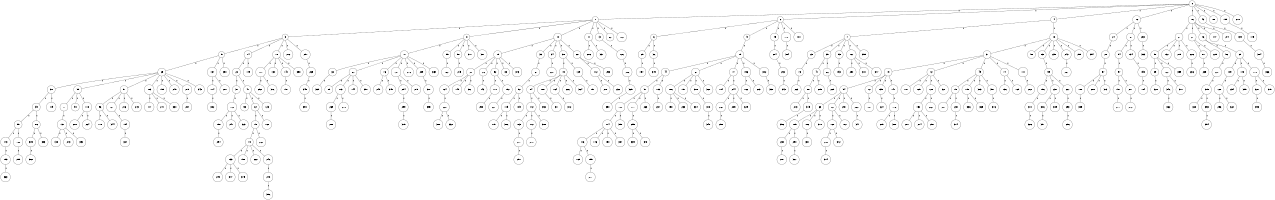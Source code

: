 graph G {
size="8.5,11;"
ratio = "expand;"
fixedsize="true;"
overlap="scale;"
node[shape=circle,width=.12,hight=.12,fontsize=12]
edge[fontsize=12]

0[label=" 0" color=black, pos="0.6785582,2.0635706!"];
1[label=" 1" color=black, pos="0.76822803,1.3690717!"];
2[label=" 2" color=black, pos="0.57823108,2.5614752!"];
3[label=" 3" color=black, pos="1.1981772,0.95312303!"];
4[label=" 4" color=black, pos="0.87423955,2.3175509!"];
5[label=" 5" color=black, pos="1.4602026,2.1648301!"];
6[label=" 6" color=black, pos="0.65629601,0.78107006!"];
7[label=" 7" color=black, pos="2.6197489,1.9859591!"];
8[label=" 8" color=black, pos="2.1658657,1.1168734!"];
9[label=" 9" color=black, pos="2.627657,0.59040868!"];
10[label=" 10" color=black, pos="2.5867712,1.4148133!"];
11[label=" 11" color=black, pos="2.7471393,0.81248234!"];
12[label=" 12" color=black, pos="1.8408725,1.3673966!"];
13[label=" 13" color=black, pos="0.084125276,1.0068018!"];
14[label=" 14" color=black, pos="2.8155595,2.2459931!"];
15[label=" 15" color=black, pos="0.14631246,2.7336155!"];
16[label=" 16" color=black, pos="1.281482,1.246272!"];
17[label=" 17" color=black, pos="2.336434,0.11502702!"];
18[label=" 18" color=black, pos="1.9885645,0.7081537!"];
19[label=" 19" color=black, pos="2.8977767,2.3570827!"];
20[label=" 20" color=black, pos="2.6506692,1.0397243!"];
21[label=" 21" color=black, pos="2.256706,0.4752158!"];
22[label=" 22" color=black, pos="0.83439786,0.50757401!"];
23[label=" 23" color=black, pos="0.95316115,0.29288853!"];
24[label=" 24" color=black, pos="1.0916784,0.14378211!"];
25[label=" 25" color=black, pos="2.3758412,2.3513177!"];
26[label=" 26" color=black, pos="2.7886495,0.10010959!"];
27[label=" 27" color=black, pos="2.5801074,2.4250753!"];
28[label=" 28" color=black, pos="1.1816717,1.9655712!"];
29[label=" 29" color=black, pos="0.51132564,2.5106433!"];
30[label=" 30" color=black, pos="1.1619959,0.32643383!"];
31[label=" 31" color=black, pos="0.25940685,0.34980014!"];
32[label=" 32" color=black, pos="0.15848287,1.7791977!"];
33[label=" 33" color=black, pos="2.7523914,2.8987298!"];
34[label=" 34" color=black, pos="1.1899868,2.227467!"];
35[label=" 35" color=black, pos="0.45603168,1.0008708!"];
36[label=" 36" color=black, pos="1.1173419,2.0760811!"];
37[label=" 37" color=black, pos="1.407229,0.97439102!"];
38[label=" 38" color=black, pos="2.6049417,0.68438182!"];
39[label=" 39" color=black, pos="2.9201472,2.2154339!"];
40[label=" 40" color=black, pos="1.5277642,0.61295411!"];
41[label=" 41" color=black, pos="2.125147,0.82119642!"];
42[label=" 42" color=black, pos="0.51052322,0.085228034!"];
43[label=" 43" color=black, pos="1.7012057,2.6042583!"];
44[label=" 44" color=black, pos="0.052540891,2.4472151!"];
45[label=" 45" color=black, pos="1.2670638,2.0289947!"];
46[label=" 46" color=black, pos="1.7224309,0.73635412!"];
47[label=" 47" color=black, pos="2.7475585,0.72120821!"];
48[label=" 48" color=black, pos="2.9464196,1.5554783!"];
49[label=" 49" color=black, pos="1.8458462,1.3867005!"];
50[label=" 50" color=black, pos="0.42533809,0.32292432!"];
51[label=" 51" color=black, pos="1.5580274,1.9450913!"];
52[label=" 52" color=black, pos="0.60752197,2.0703382!"];
53[label=" 53" color=black, pos="1.8139125,0.74659129!"];
54[label=" 54" color=black, pos="0.81270932,0.17892155!"];
55[label=" 55" color=black, pos="2.4347334,0.83559046!"];
56[label=" 56" color=black, pos="0.23429208,1.4527197!"];
57[label=" 57" color=black, pos="0.76774343,1.4365077!"];
58[label=" 58" color=black, pos="1.3113487,2.3196253!"];
59[label=" 59" color=black, pos="0.68661461,1.4799444!"];
60[label=" 60" color=black, pos="2.657023,0.16872233!"];
61[label=" 61" color=black, pos="0.64961538,1.0072788!"];
62[label=" 62" color=black, pos="1.398259,2.0225925!"];
63[label=" 63" color=black, pos="1.0863302,0.21414547!"];
64[label=" 64" color=black, pos="2.2492517,1.4007605!"];
65[label=" 65" color=black, pos="1.5062853,2.2100766!"];
66[label=" 66" color=black, pos="2.5967002,2.6870101!"];
67[label=" 67" color=black, pos="2.7944185,0.57745142!"];
68[label=" 68" color=black, pos="2.7172371,0.92237691!"];
69[label=" 69" color=black, pos="0.66148738,1.8291771!"];
70[label=" 70" color=black, pos="2.1158562,0.89273885!"];
71[label=" 71" color=black, pos="2.7099526,0.52280857!"];
72[label=" 72" color=black, pos="1.7737495,2.9761994!"];
73[label=" 73" color=black, pos="2.7608373,2.0976688!"];
74[label=" 74" color=black, pos="2.7159779,1.6408524!"];
75[label=" 75" color=black, pos="0.95163348,0.96183787!"];
76[label=" 76" color=black, pos="1.9644776,2.035723!"];
77[label=" 77" color=black, pos="1.8138705,1.6857114!"];
78[label=" 78" color=black, pos="1.7166698,0.13191302!"];
79[label=" 79" color=black, pos="2.6853345,2.3858266!"];
80[label=" 80" color=black, pos="0.57829068,0.73911882!"];
81[label=" 81" color=black, pos="1.548302,2.6966655!"];
82[label=" 82" color=black, pos="1.6214666,0.77467627!"];
83[label=" 83" color=black, pos="1.5558218,0.24197062!"];
84[label=" 84" color=black, pos="1.6207289,0.14626427!"];
85[label=" 85" color=black, pos="0.14259377,1.3643261!"];
86[label=" 86" color=black, pos="1.4104258,1.2858859!"];
87[label=" 87" color=black, pos="0.15096074,2.5548444!"];
88[label=" 88" color=black, pos="0.03373846,1.0683794!"];
89[label=" 89" color=black, pos="2.1307508,1.8463203!"];
90[label=" 90" color=black, pos="0.10256289,1.3253175!"];
91[label=" 91" color=black, pos="2.3575107,2.178684!"];
92[label=" 92" color=black, pos="2.8449818,0.41283905!"];
93[label=" 93" color=black, pos="2.1569239,2.8468391!"];
94[label=" 94" color=black, pos="2.2734044,2.6631101!"];
95[label=" 95" color=black, pos="2.8044375,0.15361652!"];
96[label=" 96" color=black, pos="0.51191763,2.4202163!"];
97[label=" 97" color=black, pos="2.9870409,2.3948859!"];
98[label=" 98" color=black, pos="2.8875332,2.7479884!"];
99[label=" 99" color=black, pos="2.2874916,0.22328347!"];
100[label=" 100" color=black, pos="2.2516206,2.1200489!"];
101[label=" 101" color=black, pos="0.41328772,0.97589417!"];
102[label=" 102" color=black, pos="0.099612908,2.1110572!"];
103[label=" 103" color=black, pos="2.8569587,0.74222629!"];
104[label=" 104" color=black, pos="1.4866696,0.011544777!"];
105[label=" 105" color=black, pos="2.4289793,0.56331429!"];
106[label=" 106" color=black, pos="1.1266341,1.5615563!"];
107[label=" 107" color=black, pos="1.2379751,1.546599!"];
108[label=" 108" color=black, pos="2.4209623,0.89814021!"];
109[label=" 109" color=black, pos="0.63353583,0.52094209!"];
110[label=" 110" color=black, pos="1.5130386,2.6371991!"];
111[label=" 111" color=black, pos="2.896673,1.7388736!"];
112[label=" 112" color=black, pos="0.54186803,1.8570531!"];
113[label=" 113" color=black, pos="2.156849,0.28735974!"];
114[label=" 114" color=black, pos="2.7316701,1.6976089!"];
115[label=" 115" color=black, pos="1.6337558,1.4592409!"];
116[label=" 116" color=black, pos="2.9108558,2.8889682!"];
117[label=" 117" color=black, pos="1.2314155,2.2775403!"];
118[label=" 118" color=black, pos="1.0419095,1.1144514!"];
119[label=" 119" color=black, pos="2.2941648,1.3219251!"];
120[label=" 120" color=black, pos="0.60374333,1.8068802!"];
121[label=" 121" color=black, pos="1.5993455,0.044075546!"];
122[label=" 122" color=black, pos="0.94315596,2.3006608!"];
123[label=" 123" color=black, pos="0.9858923,0.63162992!"];
124[label=" 124" color=black, pos="0.11728285,1.4411397!"];
125[label=" 125" color=black, pos="0.93050833,1.0931525!"];
126[label=" 126" color=black, pos="1.6334195,0.91100032!"];
127[label=" 127" color=black, pos="0.060928828,2.7636172!"];
128[label=" 128" color=black, pos="1.4119035,1.4252645!"];
129[label=" 129" color=black, pos="0.66473727,0.34226468!"];
130[label=" 130" color=black, pos="1.2110245,1.184805!"];
131[label=" 131" color=black, pos="1.4028272,0.093664855!"];
132[label=" 132" color=black, pos="2.337033,1.8688084!"];
133[label=" 133" color=black, pos="0.25348456,0.23995919!"];
134[label=" 134" color=black, pos="0.16956473,1.8144883!"];
135[label=" 135" color=black, pos="0.38388489,0.89516572!"];
136[label=" 136" color=black, pos="0.14860291,2.8070375!"];
137[label=" 137" color=black, pos="1.7897703,1.4212334!"];
138[label=" 138" color=black, pos="1.7922277,0.19771159!"];
139[label=" 139" color=black, pos="2.4224734,0.71516492!"];
140[label=" 140" color=black, pos="0.82618098,0.027047732!"];
141[label=" 141" color=black, pos="1.5459342,1.9665696!"];
142[label=" 142" color=black, pos="1.4179664,1.9459925!"];
143[label=" 143" color=black, pos="1.3591635,1.5976397!"];
144[label=" 144" color=black, pos="2.1615885,1.3211066!"];
145[label=" 145" color=black, pos="2.5539794,0.95215359!"];
146[label=" 146" color=black, pos="2.3483784,2.5412619!"];
147[label=" 147" color=black, pos="0.44124162,1.5303582!"];
148[label=" 148" color=black, pos="1.8404002,0.34708813!"];
149[label=" 149" color=black, pos="0.82441283,1.1018333!"];
150[label=" 150" color=black, pos="2.0947156,1.0442306!"];
151[label=" 151" color=black, pos="2.888984,2.9616454!"];
152[label=" 152" color=black, pos="2.0465475,2.0019313!"];
153[label=" 153" color=black, pos="0.025091977,1.946734!"];
154[label=" 154" color=black, pos="2.1039501,2.1443222!"];
155[label=" 155" color=black, pos="2.7444227,0.81261427!"];
156[label=" 156" color=black, pos="2.2320863,1.9711572!"];
157[label=" 157" color=black, pos="0.47336009,2.2988784!"];
158[label=" 158" color=black, pos="2.1208163,2.0219548!"];
159[label=" 159" color=black, pos="2.9849793,2.0603729!"];
160[label=" 160" color=black, pos="2.2663522,2.6320537!"];
161[label=" 161" color=black, pos="0.016389014,0.66491456!"];
162[label=" 162" color=black, pos="1.0667836,2.6655307!"];
163[label=" 163" color=black, pos="0.48391711,0.39602912!"];
164[label=" 164" color=black, pos="2.6378474,1.7725025!"];
165[label=" 165" color=black, pos="2.4401768,2.6792832!"];
166[label=" 166" color=black, pos="2.4144898,2.5707935!"];
167[label=" 167" color=black, pos="2.6848381,2.4309958!"];
168[label=" 168" color=black, pos="1.6934705,1.2426345!"];
169[label=" 169" color=black, pos="2.6418373,1.8301986!"];
170[label=" 170" color=black, pos="2.7167858,1.5198271!"];
171[label=" 171" color=black, pos="2.9738743,1.9167063!"];
172[label=" 172" color=black, pos="2.2830426,1.7229292!"];
173[label=" 173" color=black, pos="0.76058961,1.2842126!"];
174[label=" 174" color=black, pos="0.10345035,0.57454846!"];
175[label=" 175" color=black, pos="0.48617252,0.73947879!"];
176[label=" 176" color=black, pos="2.0685939,0.88950257!"];
177[label=" 177" color=black, pos="2.8896623,2.419052!"];
178[label=" 178" color=black, pos="1.2154305,0.80715098!"];
179[label=" 179" color=black, pos="0.85473541,1.8010266!"];
180[label=" 180" color=black, pos="1.413066,0.86099743!"];
181[label=" 181" color=black, pos="2.9261683,1.348735!"];
182[label=" 182" color=black, pos="2.0002162,2.8179071!"];
183[label=" 183" color=black, pos="0.92882778,0.66603173!"];
184[label=" 184" color=black, pos="2.5394991,1.7078528!"];
185[label=" 185" color=black, pos="2.2752355,2.0356095!"];
186[label=" 186" color=black, pos="1.065784,2.6799709!"];
187[label=" 187" color=black, pos="2.5666178,0.05829741!"];
188[label=" 188" color=black, pos="0.0049533155,0.15333938!"];
189[label=" 189" color=black, pos="0.064504868,2.9607402!"];
190[label=" 190" color=black, pos="1.4253579,0.55110973!"];
191[label=" 191" color=black, pos="1.3360332,2.3516073!"];
192[label=" 192" color=black, pos="1.7726758,1.3046938!"];
193[label=" 193" color=black, pos="2.186365,1.5385772!"];
194[label=" 194" color=black, pos="1.1830638,2.1726685!"];
195[label=" 195" color=black, pos="2.6995455,1.7293654!"];
196[label=" 196" color=black, pos="2.1502607,1.6356204!"];
197[label=" 197" color=black, pos="2.3847792,0.27948661!"];
198[label=" 198" color=black, pos="1.3750079,0.1643227!"];
199[label=" 199" color=black, pos="2.0477378,2.5865734!"];
200[label=" 200" color=black, pos="2.5753902,0.8683248!"];
201[label=" 201" color=black, pos="2.2315705,2.0139043!"];
202[label=" 202" color=black, pos="0.6254501,1.1643159!"];
203[label=" 203" color=black, pos="2.4175386,0.029494497!"];
204[label=" 204" color=black, pos="0.77638609,0.78256487!"];
205[label=" 205" color=black, pos="0.26147557,2.9713023!"];
206[label=" 206" color=black, pos="2.8926478,2.3475246!"];
207[label=" 207" color=black, pos="2.651555,0.7607992!"];
208[label=" 208" color=black, pos="1.8253652,0.98870045!"];
209[label=" 209" color=black, pos="1.036026,1.47157!"];
210[label=" 210" color=black, pos="1.1891774,1.9864718!"];
211[label=" 211" color=black, pos="0.52956729,2.1745153!"];
212[label=" 212" color=black, pos="1.6810812,2.4671186!"];
213[label=" 213" color=black, pos="1.0191317,0.57904027!"];
214[label=" 214" color=black, pos="0.57404593,1.8521652!"];
215[label=" 215" color=black, pos="1.8606629,1.4525462!"];
216[label=" 216" color=black, pos="0.24208835,1.7429637!"];
217[label=" 217" color=black, pos="2.4438513,1.9395905!"];
218[label=" 218" color=black, pos="2.8504197,0.2397448!"];
219[label=" 219" color=black, pos="0.94202851,2.6859404!"];
220[label=" 220" color=black, pos="1.3713403,1.5656665!"];
221[label=" 221" color=black, pos="2.59148,1.3022515!"];
222[label=" 222" color=black, pos="1.0712716,1.3911268!"];
223[label=" 223" color=black, pos="1.7673811,1.6179625!"];
224[label=" 224" color=black, pos="0.28491964,1.2875838!"];
225[label=" 225" color=black, pos="0.57546001,0.36179973!"];
226[label=" 226" color=black, pos="1.1532365,2.8058667!"];
227[label=" 227" color=black, pos="2.0158047,1.7183747!"];
228[label=" 228" color=black, pos="1.6448661,0.77761703!"];
229[label=" 229" color=black, pos="2.4287479,1.401872!"];
230[label=" 230" color=black, pos="1.2342853,2.431954!"];
231[label=" 231" color=black, pos="2.6366719,0.011135729!"];
232[label=" 232" color=black, pos="0.41084279,1.6503625!"];
233[label=" 233" color=black, pos="1.5258937,2.4121825!"];
234[label=" 234" color=black, pos="2.6137067,1.7743953!"];
235[label=" 235" color=black, pos="0.70985637,2.0166564!"];
236[label=" 236" color=black, pos="2.7768112,2.5910686!"];
237[label=" 237" color=black, pos="1.874142,0.70557863!"];
238[label=" 238" color=black, pos="0.78593947,2.1100936!"];
239[label=" 239" color=black, pos="0.18744918,2.3442028!"];
240[label=" 240" color=black, pos="0.41994881,1.5845948!"];
241[label=" 241" color=black, pos="1.0067275,1.6249728!"];
242[label=" 242" color=black, pos="0.21482656,2.2499456!"];
243[label=" 243" color=black, pos="0.89213806,2.2794055!"];
244[label=" 244" color=black, pos="2.0608754,1.8745083!"];
245[label=" 245" color=black, pos="1.8634147,0.04344462!"];
246[label=" 246" color=black, pos="2.7176196,0.071965522!"];
247[label=" 247" color=black, pos="1.2747675,0.50336076!"];
248[label=" 248" color=black, pos="0.41073364,1.6405589!"];
249[label=" 249" color=black, pos="2.0847328,1.0378953!"];
250[label=" 250" color=black, pos="0.66489979,1.2242423!"];
251[label=" 251" color=black, pos="1.5544429,0.22598708!"];
252[label=" 252" color=black, pos="1.3741219,0.55033564!"];
253[label=" 253" color=black, pos="0.68058238,1.8868908!"];
254[label=" 254" color=black, pos="2.7473185,0.30327077!"];
255[label=" 255" color=black, pos="0.37502464,1.7168023!"];
256[label=" 256" color=black, pos="0.89458706,0.2032194!"];
257[label=" 257" color=black, pos="1.6228929,0.27887928!"];
258[label=" 258" color=black, pos="0.52895566,0.84483059!"];
259[label=" 259" color=black, pos="0.0067693768,0.69871684!"];
260[label=" 260" color=black, pos="1.1713131,1.6184278!"];
261[label=" 261" color=black, pos="0.84283274,2.2500974!"];
262[label=" 262" color=black, pos="1.4641749,1.6122372!"];
263[label=" 263" color=black, pos="0.35999974,1.6249578!"];
264[label=" 264" color=black, pos="1.6864008,1.2339067!"];
265[label=" 265" color=black, pos="1.0692919,1.5970864!"];
266[label=" 266" color=black, pos="0.015907569,2.6816461!"];
267[label=" 267" color=black, pos="0.5127347,2.4035682!"];
268[label=" 268" color=black, pos="1.6294155,1.5359433!"];
269[label=" 269" color=black, pos="0.52731457,1.0623994!"];
270[label=" 270" color=black, pos="0.33940892,1.8306889!"];
271[label=" 271" color=black, pos="2.0036761,1.9539955!"];
272[label=" 272" color=black, pos="2.2838239,1.9993706!"];
273[label=" 273" color=black, pos="1.7006881,0.95136337!"];
274[label=" 274" color=black, pos="2.0383741,0.73927263!"];
275[label=" 275" color=black, pos="2.0133725,2.2351565!"];
276[label=" 276" color=black, pos="2.1648368,2.1150361!"];
277[label=" 277" color=black, pos="2.5571405,2.6836408!"];
278[label=" 278" color=black, pos="1.8520721,0.59595808!"];
279[label=" 279" color=black, pos="2.9699764,0.54582508!"];
280[label=" 280" color=black, pos="0.73785568,0.60691609!"];
281[label=" 281" color=black, pos="2.1416527,2.1551395!"];
282[label=" 282" color=black, pos="0.19128895,0.73113549!"];
283[label=" 283" color=black, pos="2.0372529,2.8474494!"];
284[label=" 284" color=black, pos="0.73739183,1.8942411!"];
285[label=" 285" color=black, pos="1.139921,2.1910817!"];
286[label=" 286" color=black, pos="1.0922116,2.8477413!"];
287[label=" 287" color=black, pos="1.3369934,1.3159883!"];
288[label=" 288" color=black, pos="0.93876202,1.5133928!"];
289[label=" 289" color=black, pos="0.48118387,1.2604414!"];
290[label=" 290" color=black, pos="2.5629444,0.87713425!"];
291[label=" 291" color=black, pos="2.957869,1.802287!"];
292[label=" 292" color=black, pos="1.6870691,1.9897931!"];
293[label=" 293" color=black, pos="2.27441,1.8189831!"];
294[label=" 294" color=black, pos="0.96791469,0.42880968!"];
295[label=" 295" color=black, pos="2.0602908,0.37975708!"];
296[label=" 296" color=black, pos="0.66770244,0.079467489!"];
297[label=" 297" color=black, pos="0.5616822,2.8213591!"];
298[label=" 298" color=black, pos="0.33148587,1.7248239!"];
299[label=" 299" color=black, pos="2.423077,2.9846157!"];
300[label=" 300" color=black, pos="0.22363909,2.9371361!"];
301[label=" 301" color=black, pos="2.1552837,2.8646708!"];
302[label=" 302" color=black, pos="2.4228437,2.4281064!"];
303[label=" 303" color=black, pos="0.038278463,1.4821872!"];
304[label=" 304" color=black, pos="0.70101338,2.8548672!"];
305[label=" 305" color=black, pos="0.90156362,1.3873222!"];
306[label=" 306" color=black, pos="1.3747197,2.5224043!"];
307[label=" 307" color=black, pos="0.63925708,1.9079428!"];
308[label=" 308" color=black, pos="2.4814288,2.3609453!"];
309[label=" 309" color=black, pos="1.6011982,1.7599108!"];
310[label=" 310" color=black, pos="1.5190965,0.50717625!"];
311[label=" 311" color=black, pos="1.9958807,1.2633559!"];
312[label=" 312" color=black, pos="1.5510181,0.95958962!"];
313[label=" 313" color=black, pos="2.7944494,1.6856312!"];
314[label=" 314" color=black, pos="2.4590579,1.9669659!"];
315[label=" 315" color=black, pos="2.7150556,2.9612112!"];
316[label=" 316" color=black, pos="0.71998763,2.8331968!"];
317[label=" 317" color=black, pos="0.54777253,2.3452276!"];
318[label=" 318" color=black, pos="1.7811247,1.624244!"];
319[label=" 319" color=black, pos="2.8417673,0.47389942!"];
320[label=" 320" color=black, pos="2.0058229,0.84536723!"];
321[label=" 321" color=black, pos="2.7804009,0.96944152!"];
322[label=" 322" color=black, pos="2.7390341,0.33777381!"];
323[label=" 323" color=black, pos="2.8113161,2.650574!"];
324[label=" 324" color=black, pos="2.6211415,1.8524896!"];
325[label=" 325" color=black, pos="0.076878303,2.235783!"];
326[label=" 326" color=black, pos="1.0501211,2.6350084!"];
327[label=" 327" color=black, pos="2.7476268,0.28467394!"];
328[label=" 328" color=black, pos="1.5423969,1.5537221!"];
329[label=" 329" color=black, pos="1.6610396,1.5622565!"];
330[label=" 330" color=black, pos="2.459571,2.8541633!"];
331[label=" 331" color=black, pos="1.1990153,2.8021909!"];
332[label=" 332" color=black, pos="2.9885081,2.9890708!"];
333[label=" 333" color=black, pos="0.85239772,2.9233894!"];
334[label=" 334" color=black, pos="0.084880807,0.79440731!"];
335[label=" 335" color=black, pos="1.6673056,2.5859574!"];
336[label=" 336" color=black, pos="2.2091224,0.53250026!"];
337[label=" 337" color=black, pos="2.6628431,0.27023576!"];
338[label=" 338" color=black, pos="1.9947871,2.3933013!"];
339[label=" 339" color=black, pos="0.62913641,1.0139593!"];
340[label=" 340" color=black, pos="2.8501728,2.6830309!"];
341[label=" 341" color=black, pos="2.2278839,1.6050893!"];
342[label=" 342" color=black, pos="0.16481808,0.14527234!"];
343[label=" 343" color=black, pos="1.4785779,0.041826254!"];
344[label=" 344" color=black, pos="0.87090924,2.5578623!"];
345[label=" 345" color=black, pos="1.6690833,1.6561665!"];
346[label=" 346" color=black, pos="0.9524972,1.8576729!"];
347[label=" 347" color=black, pos="1.2449601,0.1992781!"];
348[label=" 348" color=black, pos="1.8746623,0.79770334!"];
349[label=" 349" color=black, pos="0.48872922,2.4153109!"];
350[label=" 350" color=black, pos="0.80228929,2.485671!"];
351[label=" 351" color=black, pos="0.29181297,1.9685675!"];
352[label=" 352" color=black, pos="0.1018238,0.69647457!"];
353[label=" 353" color=black, pos="1.3545279,0.43477757!"];
354[label=" 354" color=black, pos="1.402109,2.8886587!"];
355[label=" 355" color=black, pos="0.16408272,1.7422019!"];
356[label=" 356" color=black, pos="0.97024576,0.1412912!"];
357[label=" 357" color=black, pos="2.9426979,2.1125223!"];
358[label=" 358" color=black, pos="0.11718532,1.0258544!"];
359[label=" 359" color=black, pos="0.12569059,2.5717205!"];
360[label=" 360" color=black, pos="1.5208516,0.9984215!"];
361[label=" 361" color=black, pos="0.62083617,1.1824046!"];
362[label=" 362" color=black, pos="1.7256496,2.6700142!"];
363[label=" 363" color=black, pos="1.1590001,0.9284773!"];
364[label=" 364" color=black, pos="0.95212136,0.58822086!"];
365[label=" 365" color=black, pos="1.6263706,0.63980649!"];
366[label=" 366" color=black, pos="1.2989364,1.1525542!"];
367[label=" 367" color=black, pos="2.6600827,1.6521414!"];
368[label=" 368" color=black, pos="1.9924697,0.056313822!"];
369[label=" 369" color=black, pos="1.083762,1.636251!"];
370[label=" 370" color=black, pos="0.30978175,1.6991438!"];
371[label=" 371" color=black, pos="2.7184813,0.59802776!"];
372[label=" 372" color=black, pos="1.6973896,0.56542194!"];
373[label=" 373" color=black, pos="1.8869918,0.067316087!"];
374[label=" 374" color=black, pos="1.8708893,2.6105552!"];
375[label=" 375" color=black, pos="1.9441449,1.7119063!"];
376[label=" 376" color=black, pos="2.9132596,2.5499206!"];
377[label=" 377" color=black, pos="1.0069386,2.8064331!"];
378[label=" 378" color=black, pos="0.49243682,0.78550218!"];
379[label=" 379" color=black, pos="0.13319803,0.88152078!"];
380[label=" 380" color=black, pos="1.5697786,2.1543478!"];
381[label=" 381" color=black, pos="2.6521712,2.6426985!"];
382[label=" 382" color=black, pos="2.4415342,1.0540325!"];
383[label=" 383" color=black, pos="2.5159504,1.3222938!"];
384[label=" 384" color=black, pos="2.5341589,1.4262315!"];
385[label=" 385" color=black, pos="0.058386049,0.85781775!"];
386[label=" 386" color=black, pos="2.7382414,0.76174099!"];
387[label=" 387" color=black, pos="0.026849858,2.7020271!"];
388[label=" 388" color=black, pos="2.0902045,1.0533987!"];
389[label=" 389" color=black, pos="1.0780389,0.26543612!"];
390[label=" 390" color=black, pos="0.94935098,2.9052522!"];
391[label=" 391" color=black, pos="0.085407334,2.8945113!"];
392[label=" 392" color=black, pos="2.0997605,0.16066366!"];
393[label=" 393" color=black, pos="0.55340729,0.70896942!"];
394[label=" 394" color=black, pos="2.6618013,0.1630882!"];
395[label=" 395" color=black, pos="0.11397219,2.2852796!"];
396[label=" 396" color=black, pos="2.7214903,1.9465523!"];
397[label=" 397" color=black, pos="2.0347756,2.3191023!"];
398[label=" 398" color=black, pos="2.531457,2.4494279!"];
399[label=" 399" color=black, pos="1.4519006,1.2364306!"];
0--1[label="1"]
0--2[label="1"]
0--4[label="1"]
0--12[label="1"]
0--16[label="1"]
0--43[label="1"]
0--80[label="1"]
0--159[label="1"]
0--210[label="1"]
1--3[label="1"]
1--8[label="1"]
1--10[label="1"]
1--11[label="1"]
1--13[label="1"]
1--62[label="1"]
1--182[label="1"]
2--6[label="1"]
2--9[label="1"]
2--45[label="1"]
2--170[label="1"]
2--181[label="1"]
3--5[label="1"]
3--14[label="1"]
3--70[label="1"]
3--212[label="1"]
3--257[label="1"]
4--7[label="1"]
4--18[label="1"]
5--25[label="1"]
5--137[label="1"]
5--351[label="1"]
6--29[label="1"]
6--36[label="1"]
7--23[label="1"]
7--35[label="1"]
7--93[label="1"]
7--167[label="1"]
7--395[label="1"]
8--17[label="1"]
8--95[label="1"]
8--98[label="1"]
8--317[label="1"]
8--381[label="1"]
9--15[label="1"]
10--19[label="1"]
10--33[label="1"]
10--34[label="1"]
10--38[label="1"]
10--68[label="1"]
11--206[label="1"]
11--337[label="1"]
12--24[label="1"]
12--87[label="1"]
12--283[label="1"]
13--126[label="1"]
14--22[label="1"]
14--149[label="1"]
15--44[label="1"]
15--61[label="1"]
15--77[label="1"]
15--156[label="1"]
15--302[label="1"]
16--21[label="1"]
16--27[label="1"]
16--46[label="1"]
16--147[label="1"]
16--274[label="1"]
17--32[label="1"]
17--60[label="1"]
17--76[label="1"]
17--127[label="1"]
17--276[label="1"]
17--289[label="1"]
17--369[label="1"]
18--31[label="1"]
18--50[label="1"]
18--65[label="1"]
18--239[label="1"]
18--242[label="1"]
18--295[label="1"]
18--394[label="1"]
19--20[label="1"]
19--26[label="1"]
19--52[label="1"]
19--83[label="1"]
19--373[label="1"]
20--124[label="1"]
20--145[label="1"]
20--361[label="1"]
21--58[label="1"]
21--132[label="1"]
21--219[label="1"]
21--226[label="1"]
22--37[label="1"]
22--47[label="1"]
23--73[label="1"]
24--28[label="1"]
25--30[label="1"]
25--55[label="1"]
25--91[label="1"]
25--103[label="1"]
25--199[label="1"]
25--240[label="1"]
25--279[label="1"]
25--343[label="1"]
26--143[label="1"]
27--81[label="1"]
27--225[label="1"]
28--57[label="1"]
29--154[label="1"]
30--39[label="1"]
30--119[label="1"]
31--40[label="1"]
31--42[label="1"]
31--49[label="1"]
31--74[label="1"]
31--111[label="1"]
32--335[label="1"]
33--67[label="1"]
34--220[label="1"]
35--41[label="1"]
35--66[label="1"]
36--349[label="1"]
37--102[label="1"]
38--48[label="1"]
38--129[label="1"]
39--59[label="1"]
39--86[label="1"]
40--54[label="1"]
40--72[label="1"]
40--135[label="1"]
40--141[label="1"]
41--88[label="1"]
41--205[label="1"]
42--101[label="1"]
42--125[label="1"]
42--128[label="1"]
42--321[label="1"]
43--139[label="1"]
44--51[label="1"]
44--183[label="1"]
45--204[label="1"]
46--56[label="1"]
46--69[label="1"]
47--53[label="1"]
47--64[label="1"]
47--123[label="1"]
48--84[label="1"]
48--108[label="1"]
48--164[label="1"]
48--266[label="1"]
48--364[label="1"]
49--79[label="1"]
49--105[label="1"]
49--303[label="1"]
49--357[label="1"]
51--100[label="1"]
51--177[label="1"]
51--263[label="1"]
52--171[label="1"]
52--192[label="1"]
54--63[label="1"]
54--82[label="1"]
54--251[label="1"]
54--268[label="1"]
55--71[label="1"]
55--90[label="1"]
55--118[label="1"]
56--227[label="1"]
57--180[label="1"]
57--280[label="1"]
57--313[label="1"]
58--89[label="1"]
58--122[label="1"]
58--359[label="1"]
59--173[label="1"]
59--188[label="1"]
60--85[label="1"]
60--113[label="1"]
60--144[label="1"]
60--397[label="1"]
61--106[label="1"]
61--191[label="1"]
61--308[label="1"]
61--368[label="1"]
63--185[label="1"]
63--186[label="1"]
63--370[label="1"]
64--75[label="1"]
64--168[label="1"]
65--99[label="1"]
66--229[label="1"]
67--92[label="1"]
68--112[label="1"]
68--253[label="1"]
69--109[label="1"]
69--148[label="1"]
69--178[label="1"]
70--107[label="1"]
70--130[label="1"]
70--140[label="1"]
70--358[label="1"]
71--131[label="1"]
72--187[label="1"]
73--223[label="1"]
74--136[label="1"]
74--165[label="1"]
75--78[label="1"]
75--260[label="1"]
76--249[label="1"]
76--340[label="1"]
77--104[label="1"]
77--244[label="1"]
78--133[label="1"]
78--190[label="1"]
78--222[label="1"]
78--246[label="1"]
79--207[label="1"]
79--230[label="1"]
81--235[label="1"]
82--160[label="1"]
82--161[label="1"]
84--142[label="1"]
84--352[label="1"]
86--305[label="1"]
86--383[label="1"]
87--94[label="1"]
87--134[label="1"]
88--213[label="1"]
88--315[label="1"]
89--320[label="1"]
91--96[label="1"]
91--121[label="1"]
91--216[label="1"]
91--243[label="1"]
92--115[label="1"]
92--189[label="1"]
93--153[label="1"]
94--97[label="1"]
95--162[label="1"]
96--110[label="1"]
96--344[label="1"]
97--157[label="1"]
97--211[label="1"]
98--215[label="1"]
99--196[label="1"]
99--231[label="1"]
99--267[label="1"]
100--114[label="1"]
100--398[label="1"]
102--198[label="1"]
102--247[label="1"]
102--323[label="1"]
103--117[label="1"]
103--241[label="1"]
103--330[label="1"]
105--336[label="1"]
105--365[label="1"]
106--158[label="1"]
106--233[label="1"]
106--334[label="1"]
107--252[label="1"]
107--316[label="1"]
108--311[label="1"]
109--120[label="1"]
111--202[label="1"]
112--218[label="1"]
112--232[label="1"]
113--269[label="1"]
113--278[label="1"]
114--116[label="1"]
114--146[label="1"]
114--150[label="1"]
114--387[label="1"]
115--179[label="1"]
115--386[label="1"]
116--169[label="1"]
116--195[label="1"]
118--200[label="1"]
118--264[label="1"]
120--256[label="1"]
120--322[label="1"]
121--194[label="1"]
122--346[label="1"]
122--371[label="1"]
124--228[label="1"]
126--286[label="1"]
127--254[label="1"]
127--275[label="1"]
128--152[label="1"]
128--262[label="1"]
129--151[label="1"]
131--138[label="1"]
131--273[label="1"]
131--392[label="1"]
133--245[label="1"]
133--347[label="1"]
133--375[label="1"]
134--155[label="1"]
135--224[label="1"]
137--174[label="1"]
137--281[label="1"]
139--304[label="1"]
140--197[label="1"]
141--176[label="1"]
142--163[label="1"]
142--172[label="1"]
142--388[label="1"]
148--234[label="1"]
148--399[label="1"]
152--201[label="1"]
152--214[label="1"]
152--297[label="1"]
155--184[label="1"]
156--166[label="1"]
156--203[label="1"]
157--277[label="1"]
159--175[label="1"]
160--208[label="1"]
160--372[label="1"]
163--217[label="1"]
164--312[label="1"]
167--250[label="1"]
167--301[label="1"]
167--377[label="1"]
170--384[label="1"]
171--258[label="1"]
172--270[label="1"]
173--193[label="1"]
174--382[label="1"]
176--209[label="1"]
176--380[label="1"]
177--255[label="1"]
178--327[label="1"]
178--379[label="1"]
180--385[label="1"]
183--237[label="1"]
185--238[label="1"]
185--290[label="1"]
186--331[label="1"]
188--259[label="1"]
192--221[label="1"]
193--363[label="1"]
194--324[label="1"]
195--271[label="1"]
196--310[label="1"]
198--294[label="1"]
204--292[label="1"]
208--314[label="1"]
211--272[label="1"]
217--291[label="1"]
226--236[label="1"]
227--309[label="1"]
228--300[label="1"]
228--332[label="1"]
230--374[label="1"]
231--306[label="1"]
231--389[label="1"]
238--287[label="1"]
242--261[label="1"]
244--282[label="1"]
244--285[label="1"]
244--329[label="1"]
246--248[label="1"]
248--356[label="1"]
254--299[label="1"]
255--339[label="1"]
255--378[label="1"]
257--265[label="1"]
265--345[label="1"]
267--293[label="1"]
268--341[label="1"]
269--288[label="1"]
279--284[label="1"]
282--298[label="1"]
283--333[label="1"]
286--325[label="1"]
289--307[label="1"]
290--367[label="1"]
292--342[label="1"]
293--296[label="1"]
299--319[label="1"]
302--338[label="1"]
304--366[label="1"]
305--360[label="1"]
306--391[label="1"]
307--355[label="1"]
308--318[label="1"]
309--328[label="1"]
309--353[label="1"]
310--326[label="1"]
315--396[label="1"]
318--348[label="1"]
325--350[label="1"]
327--393[label="1"]
345--390[label="1"]
346--362[label="1"]
353--354[label="1"]
357--376[label="1"]

}
